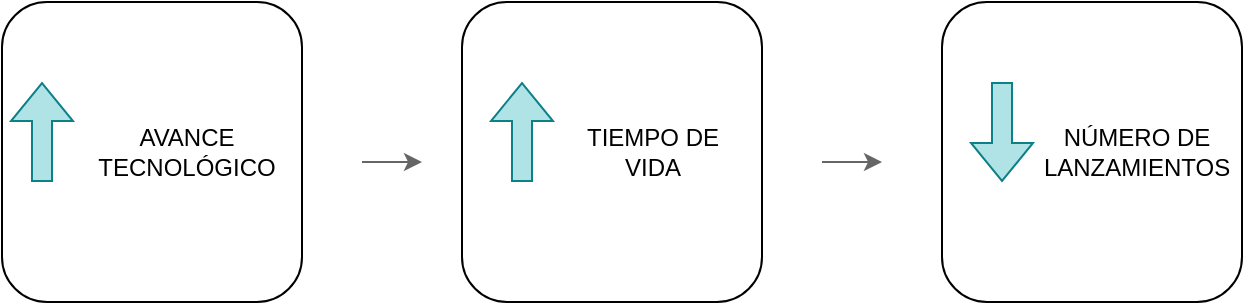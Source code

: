 <mxfile version="22.1.16" type="device">
  <diagram name="Page-1" id="2YBvvXClWsGukQMizWep">
    <mxGraphModel dx="569" dy="341" grid="1" gridSize="10" guides="1" tooltips="1" connect="1" arrows="1" fold="1" page="1" pageScale="1" pageWidth="850" pageHeight="1100" math="0" shadow="0">
      <root>
        <mxCell id="0" />
        <mxCell id="1" parent="0" />
        <mxCell id="92t9XdCOP2PbvxpZS6oA-1" value="" style="rounded=1;whiteSpace=wrap;html=1;" vertex="1" parent="1">
          <mxGeometry x="100" y="70" width="150" height="150" as="geometry" />
        </mxCell>
        <mxCell id="92t9XdCOP2PbvxpZS6oA-4" value="" style="shape=flexArrow;endArrow=classic;html=1;rounded=0;fillColor=#b0e3e6;strokeColor=#0e8088;" edge="1" parent="1">
          <mxGeometry width="50" height="50" relative="1" as="geometry">
            <mxPoint x="120" y="160" as="sourcePoint" />
            <mxPoint x="120" y="110" as="targetPoint" />
          </mxGeometry>
        </mxCell>
        <mxCell id="92t9XdCOP2PbvxpZS6oA-5" value="AVANCE&lt;br&gt;TECNOLÓGICO" style="text;html=1;strokeColor=none;fillColor=none;align=center;verticalAlign=middle;whiteSpace=wrap;rounded=0;" vertex="1" parent="1">
          <mxGeometry x="145" y="110" width="95" height="70" as="geometry" />
        </mxCell>
        <mxCell id="92t9XdCOP2PbvxpZS6oA-6" value="" style="rounded=1;whiteSpace=wrap;html=1;" vertex="1" parent="1">
          <mxGeometry x="330" y="70" width="150" height="150" as="geometry" />
        </mxCell>
        <mxCell id="92t9XdCOP2PbvxpZS6oA-7" value="" style="shape=flexArrow;endArrow=classic;html=1;rounded=0;fillColor=#b0e3e6;strokeColor=#0e8088;" edge="1" parent="1">
          <mxGeometry width="50" height="50" relative="1" as="geometry">
            <mxPoint x="360" y="160" as="sourcePoint" />
            <mxPoint x="360" y="110" as="targetPoint" />
          </mxGeometry>
        </mxCell>
        <mxCell id="92t9XdCOP2PbvxpZS6oA-8" value="TIEMPO DE VIDA" style="text;html=1;strokeColor=none;fillColor=none;align=center;verticalAlign=middle;whiteSpace=wrap;rounded=0;" vertex="1" parent="1">
          <mxGeometry x="378" y="110" width="95" height="70" as="geometry" />
        </mxCell>
        <mxCell id="92t9XdCOP2PbvxpZS6oA-9" value="" style="rounded=1;whiteSpace=wrap;html=1;" vertex="1" parent="1">
          <mxGeometry x="570" y="70" width="150" height="150" as="geometry" />
        </mxCell>
        <mxCell id="92t9XdCOP2PbvxpZS6oA-10" value="" style="shape=flexArrow;endArrow=classic;html=1;rounded=0;fillColor=#b0e3e6;strokeColor=#0e8088;" edge="1" parent="1">
          <mxGeometry width="50" height="50" relative="1" as="geometry">
            <mxPoint x="600" y="110" as="sourcePoint" />
            <mxPoint x="600" y="160" as="targetPoint" />
          </mxGeometry>
        </mxCell>
        <mxCell id="92t9XdCOP2PbvxpZS6oA-11" value="NÚMERO DE LANZAMIENTOS" style="text;html=1;strokeColor=none;fillColor=none;align=center;verticalAlign=middle;whiteSpace=wrap;rounded=0;" vertex="1" parent="1">
          <mxGeometry x="620" y="110" width="95" height="70" as="geometry" />
        </mxCell>
        <mxCell id="92t9XdCOP2PbvxpZS6oA-13" value="" style="endArrow=classic;html=1;rounded=0;fillColor=#f5f5f5;gradientColor=#b3b3b3;strokeColor=#666666;" edge="1" parent="1">
          <mxGeometry width="50" height="50" relative="1" as="geometry">
            <mxPoint x="280" y="150" as="sourcePoint" />
            <mxPoint x="310" y="150" as="targetPoint" />
          </mxGeometry>
        </mxCell>
        <mxCell id="92t9XdCOP2PbvxpZS6oA-14" value="" style="endArrow=classic;html=1;rounded=0;fillColor=#f5f5f5;gradientColor=#b3b3b3;strokeColor=#666666;" edge="1" parent="1">
          <mxGeometry width="50" height="50" relative="1" as="geometry">
            <mxPoint x="510" y="150" as="sourcePoint" />
            <mxPoint x="540" y="150" as="targetPoint" />
          </mxGeometry>
        </mxCell>
      </root>
    </mxGraphModel>
  </diagram>
</mxfile>
